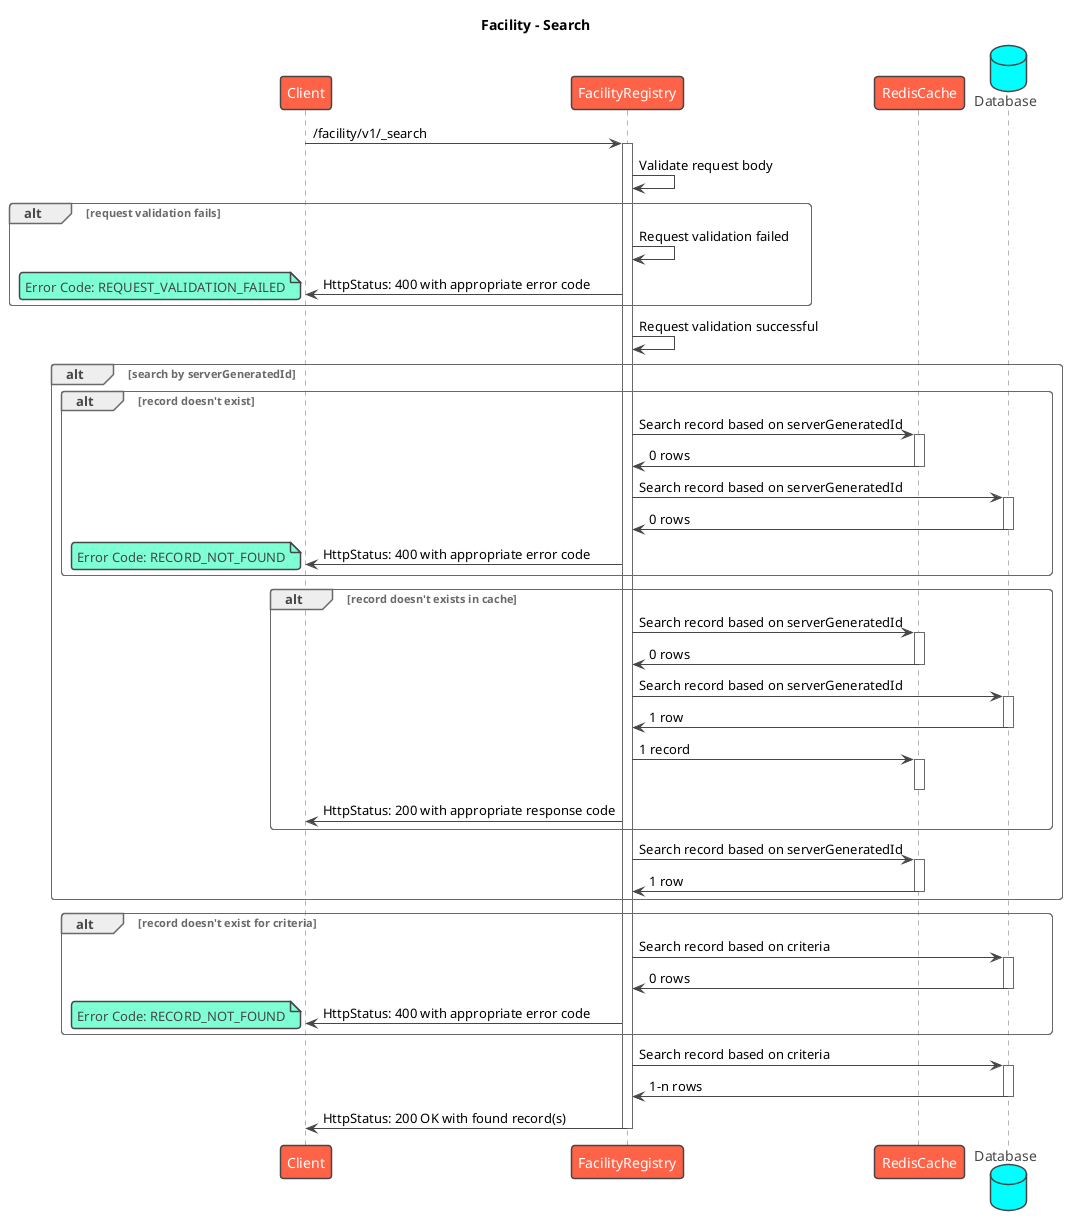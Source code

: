 @startuml
title Facility - Search
!theme vibrant
participant Client as c
participant FacilityRegistry as s
participant RedisCache as rc
database Database as db
c -> s : /facility/v1/_search
activate s
s -> s: Validate request body
alt request validation fails
    s -> s: Request validation failed
    s -> c: HttpStatus: 400 with appropriate error code
    note left
      Error Code: REQUEST_VALIDATION_FAILED
    end note
end
s -> s: Request validation successful
alt search by serverGeneratedId
    alt record doesn't exist
        s -> rc: Search record based on serverGeneratedId
        activate rc
        rc -> s: 0 rows
        deactivate rc
        s -> db: Search record based on serverGeneratedId
        activate db
        db -> s: 0 rows
        deactivate db
        s -> c: HttpStatus: 400 with appropriate error code
        note left
          Error Code: RECORD_NOT_FOUND
        end note
    end
    alt record doesn't exists in cache
        s -> rc: Search record based on serverGeneratedId
        activate rc
        rc -> s: 0 rows
        deactivate rc
        s -> db: Search record based on serverGeneratedId
        activate db
        db -> s: 1 row
        deactivate db
        s -> rc: 1 record
        activate rc
        deactivate rc
        s -> c: HttpStatus: 200 with appropriate response code
    end
s -> rc: Search record based on serverGeneratedId
activate rc
rc -> s: 1 row
deactivate rc
end
alt record doesn't exist for criteria
    s -> db: Search record based on criteria
    activate db
    db -> s: 0 rows
    deactivate db
    s -> c: HttpStatus: 400 with appropriate error code
    note left
      Error Code: RECORD_NOT_FOUND
    end note
end
s -> db: Search record based on criteria
activate db
db -> s: 1-n rows
deactivate db
s -> c: HttpStatus: 200 OK with found record(s)
deactivate s
@enduml